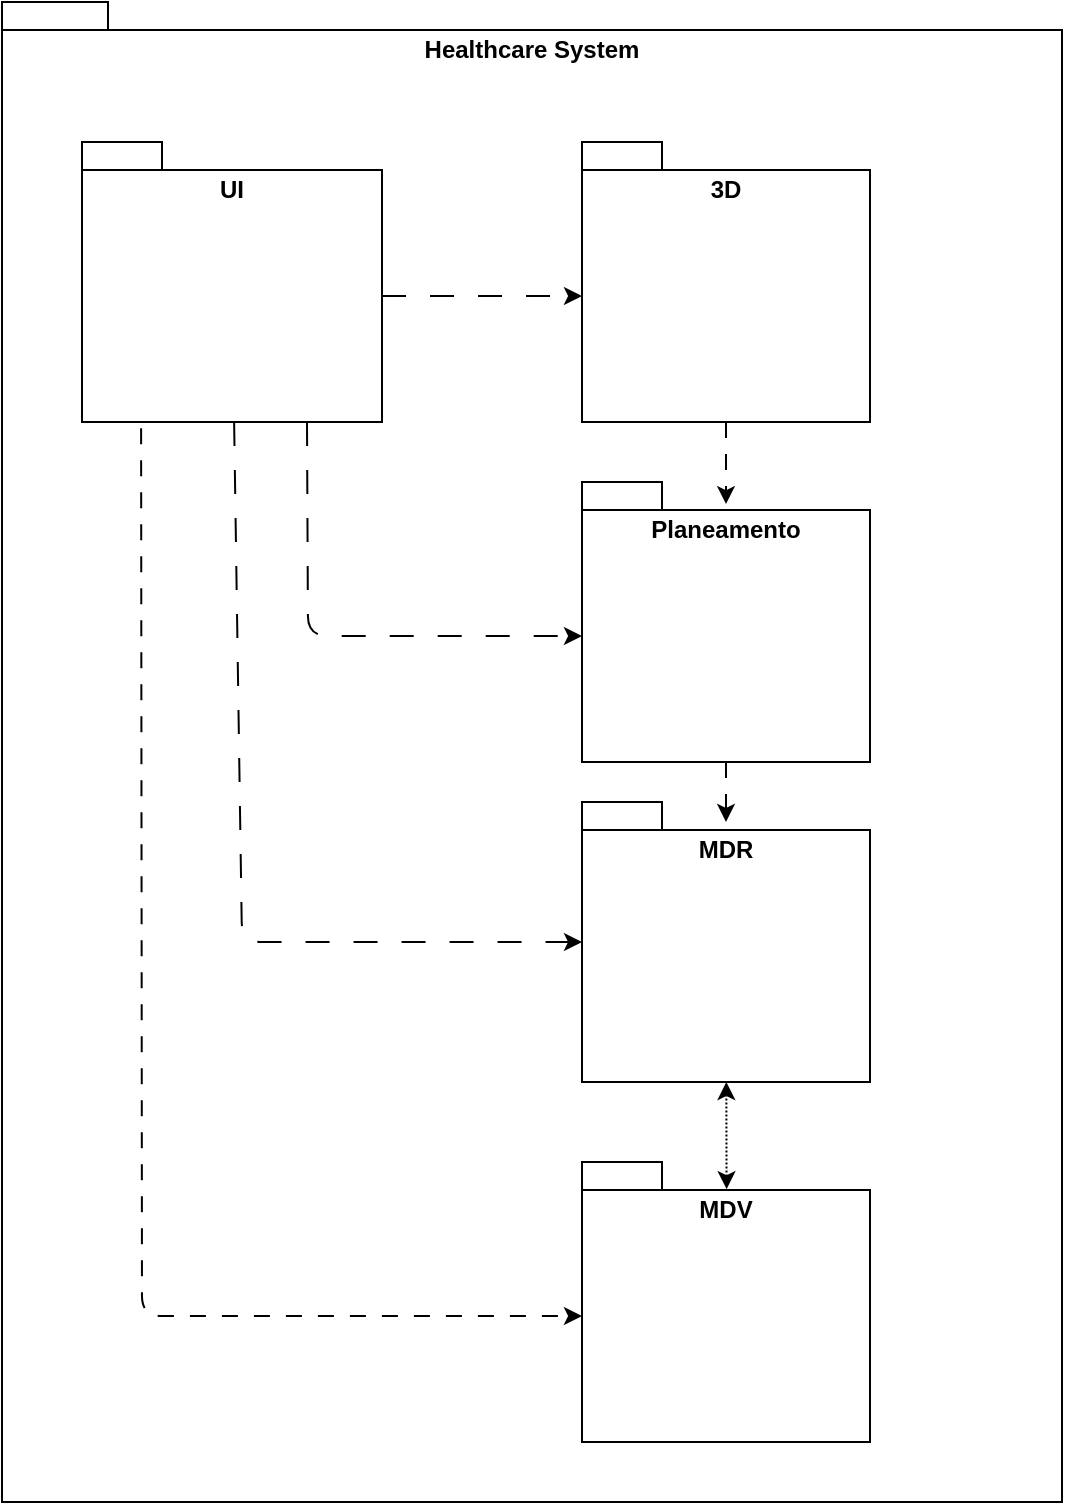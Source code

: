 <mxfile>
    <diagram name="Página-1" id="H5xfOcXILhlzlC3MEp8S">
        <mxGraphModel dx="1804" dy="1113" grid="1" gridSize="10" guides="1" tooltips="1" connect="1" arrows="1" fold="1" page="1" pageScale="1" pageWidth="827" pageHeight="1169" math="0" shadow="0">
            <root>
                <mxCell id="0"/>
                <mxCell id="1" parent="0"/>
                <mxCell id="KfgiDUAFI2g06yitJ3mN-1" value="Healthcare System" style="shape=folder;fontStyle=1;spacingTop=10;tabWidth=40;tabHeight=14;tabPosition=left;html=1;whiteSpace=wrap;align=center;verticalAlign=top;" parent="1" vertex="1">
                    <mxGeometry x="190" y="130" width="530" height="750" as="geometry"/>
                </mxCell>
                <mxCell id="KfgiDUAFI2g06yitJ3mN-2" value="MDR" style="shape=folder;fontStyle=1;spacingTop=10;tabWidth=40;tabHeight=14;tabPosition=left;html=1;whiteSpace=wrap;verticalAlign=top;" parent="1" vertex="1">
                    <mxGeometry x="480" y="530" width="144" height="140" as="geometry"/>
                </mxCell>
                <mxCell id="6" style="edgeStyle=none;html=1;dashed=1;dashPattern=12 12;" parent="1" source="3" target="KfgiDUAFI2g06yitJ3mN-2" edge="1">
                    <mxGeometry relative="1" as="geometry">
                        <Array as="points">
                            <mxPoint x="310" y="600"/>
                        </Array>
                    </mxGeometry>
                </mxCell>
                <mxCell id="7" style="edgeStyle=none;html=1;entryX=0;entryY=0;entryDx=0;entryDy=77;entryPerimeter=0;exitX=0;exitY=0;exitDx=150;exitDy=77;exitPerimeter=0;strokeColor=default;dashed=1;dashPattern=12 12;" parent="1" source="3" target="5" edge="1">
                    <mxGeometry relative="1" as="geometry">
                        <Array as="points"/>
                    </mxGeometry>
                </mxCell>
                <mxCell id="8" style="edgeStyle=none;html=1;entryX=0;entryY=0;entryDx=0;entryDy=77;entryPerimeter=0;exitX=0.75;exitY=1;exitDx=0;exitDy=0;exitPerimeter=0;dashed=1;dashPattern=12 12;" parent="1" source="3" target="4" edge="1">
                    <mxGeometry relative="1" as="geometry">
                        <Array as="points">
                            <mxPoint x="343" y="447"/>
                        </Array>
                    </mxGeometry>
                </mxCell>
                <mxCell id="3" value="UI" style="shape=folder;fontStyle=1;spacingTop=10;tabWidth=40;tabHeight=14;tabPosition=left;html=1;whiteSpace=wrap;verticalAlign=top;" parent="1" vertex="1">
                    <mxGeometry x="230" y="200" width="150" height="140" as="geometry"/>
                </mxCell>
                <mxCell id="10" style="edgeStyle=none;html=1;exitX=0.5;exitY=1;exitDx=0;exitDy=0;exitPerimeter=0;dashed=1;dashPattern=8 8;" parent="1" source="4" edge="1">
                    <mxGeometry relative="1" as="geometry">
                        <mxPoint x="552" y="540" as="targetPoint"/>
                    </mxGeometry>
                </mxCell>
                <mxCell id="4" value="Planeamento" style="shape=folder;fontStyle=1;spacingTop=10;tabWidth=40;tabHeight=14;tabPosition=left;html=1;whiteSpace=wrap;verticalAlign=top;" parent="1" vertex="1">
                    <mxGeometry x="480" y="370" width="144" height="140" as="geometry"/>
                </mxCell>
                <mxCell id="9" style="edgeStyle=none;html=1;exitX=0.5;exitY=1;exitDx=0;exitDy=0;exitPerimeter=0;entryX=0.5;entryY=0.079;entryDx=0;entryDy=0;entryPerimeter=0;dashed=1;dashPattern=8 8;" parent="1" source="5" target="4" edge="1">
                    <mxGeometry relative="1" as="geometry"/>
                </mxCell>
                <mxCell id="5" value="3D" style="shape=folder;fontStyle=1;spacingTop=10;tabWidth=40;tabHeight=14;tabPosition=left;html=1;whiteSpace=wrap;verticalAlign=top;" parent="1" vertex="1">
                    <mxGeometry x="480" y="200" width="144" height="140" as="geometry"/>
                </mxCell>
                <mxCell id="18" value="Untitled Layer" parent="0"/>
                <mxCell id="22" style="edgeStyle=none;html=1;exitX=0.502;exitY=0.097;exitDx=0;exitDy=0;exitPerimeter=0;endArrow=classic;endFill=1;startArrow=classic;startFill=1;dashed=1;dashPattern=1 1;" parent="18" source="19" target="KfgiDUAFI2g06yitJ3mN-2" edge="1">
                    <mxGeometry relative="1" as="geometry"/>
                </mxCell>
                <mxCell id="11" value="Untitled Layer" parent="0"/>
                <mxCell id="19" value="MDV" style="shape=folder;fontStyle=1;spacingTop=10;tabWidth=40;tabHeight=14;tabPosition=left;html=1;whiteSpace=wrap;verticalAlign=top;" parent="11" vertex="1">
                    <mxGeometry x="480" y="710" width="144" height="140" as="geometry"/>
                </mxCell>
                <mxCell id="20" style="edgeStyle=none;html=1;entryX=0;entryY=0;entryDx=0;entryDy=77;entryPerimeter=0;dashed=1;dashPattern=8 8;exitX=0.197;exitY=1.022;exitDx=0;exitDy=0;exitPerimeter=0;" parent="11" source="3" target="19" edge="1">
                    <mxGeometry relative="1" as="geometry">
                        <Array as="points">
                            <mxPoint x="260" y="787"/>
                        </Array>
                    </mxGeometry>
                </mxCell>
            </root>
        </mxGraphModel>
    </diagram>
</mxfile>
